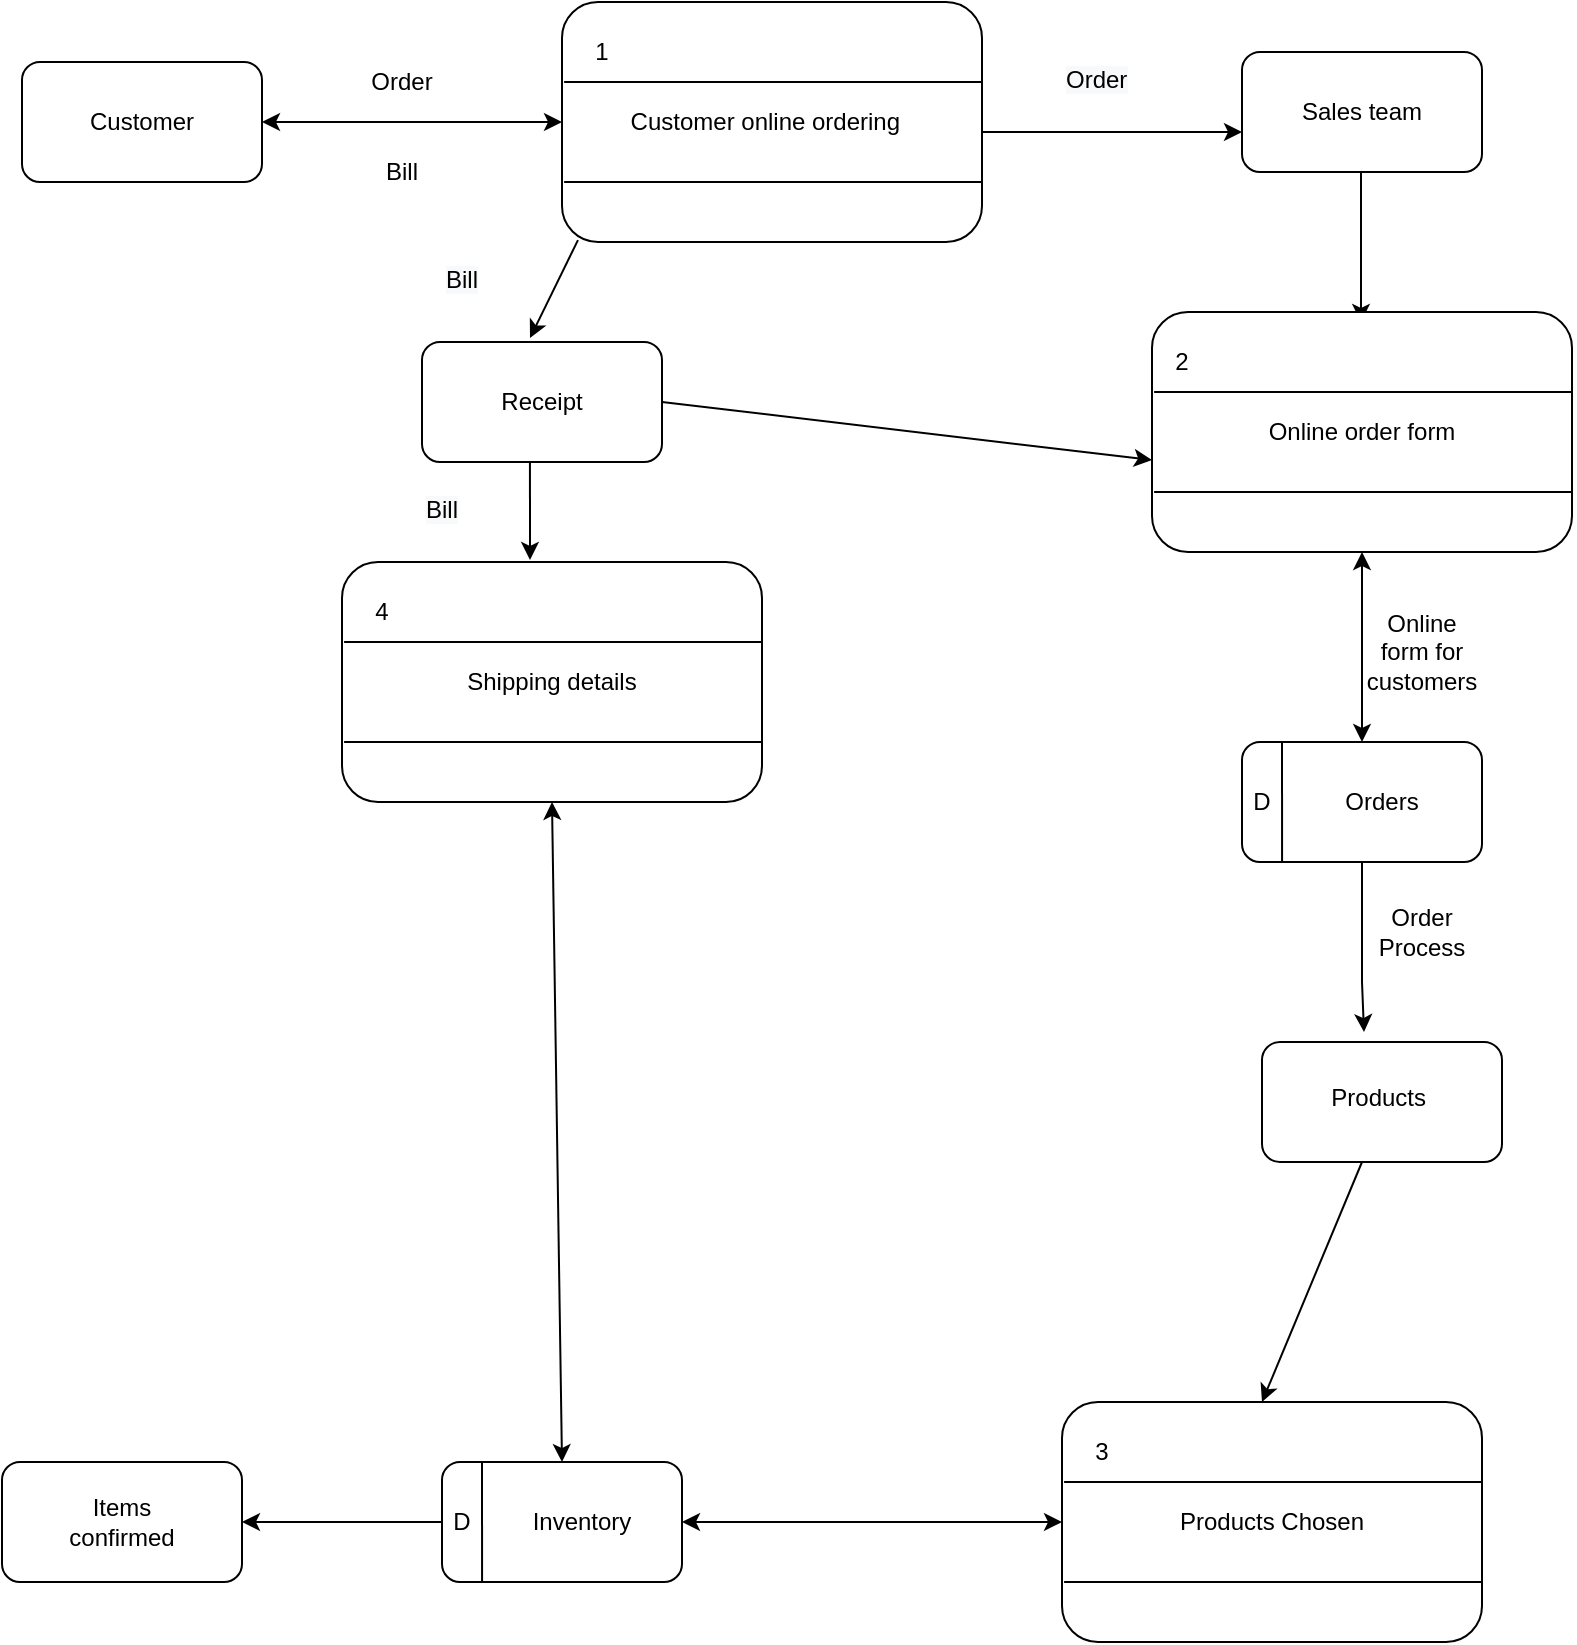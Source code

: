 <mxfile version="18.1.2" type="github">
  <diagram id="bfzW_d-6oRnT0RZYZXPe" name="Page-1">
    <mxGraphModel dx="2062" dy="1154" grid="1" gridSize="10" guides="1" tooltips="1" connect="1" arrows="1" fold="1" page="1" pageScale="1" pageWidth="850" pageHeight="1100" math="0" shadow="0">
      <root>
        <mxCell id="0" />
        <mxCell id="1" parent="0" />
        <mxCell id="C1VxZ8XKzOwLKLjluhn4-1" value="Customer online ordering&amp;nbsp;&amp;nbsp;" style="rounded=1;whiteSpace=wrap;html=1;" parent="1" vertex="1">
          <mxGeometry x="340" y="130" width="210" height="120" as="geometry" />
        </mxCell>
        <mxCell id="C1VxZ8XKzOwLKLjluhn4-3" value="" style="endArrow=none;html=1;rounded=0;entryX=0.005;entryY=0.375;entryDx=0;entryDy=0;entryPerimeter=0;" parent="1" edge="1">
          <mxGeometry width="50" height="50" relative="1" as="geometry">
            <mxPoint x="550" y="220" as="sourcePoint" />
            <mxPoint x="341.05" y="220" as="targetPoint" />
          </mxGeometry>
        </mxCell>
        <mxCell id="C1VxZ8XKzOwLKLjluhn4-4" value="" style="endArrow=none;html=1;rounded=0;entryX=0.005;entryY=0.375;entryDx=0;entryDy=0;entryPerimeter=0;" parent="1" edge="1">
          <mxGeometry width="50" height="50" relative="1" as="geometry">
            <mxPoint x="550" y="170" as="sourcePoint" />
            <mxPoint x="341.05" y="170" as="targetPoint" />
          </mxGeometry>
        </mxCell>
        <mxCell id="wWReXJp32-VLOhJJQEyG-62" value="" style="rounded=1;whiteSpace=wrap;html=1;" parent="1" vertex="1">
          <mxGeometry x="70" y="160" width="120" height="60" as="geometry" />
        </mxCell>
        <mxCell id="wWReXJp32-VLOhJJQEyG-68" value="" style="endArrow=classic;html=1;rounded=0;" parent="1" edge="1">
          <mxGeometry width="50" height="50" relative="1" as="geometry">
            <mxPoint x="550" y="195" as="sourcePoint" />
            <mxPoint x="680" y="195" as="targetPoint" />
          </mxGeometry>
        </mxCell>
        <mxCell id="wWReXJp32-VLOhJJQEyG-69" value="" style="endArrow=classic;startArrow=classic;html=1;rounded=0;" parent="1" edge="1">
          <mxGeometry width="50" height="50" relative="1" as="geometry">
            <mxPoint x="190" y="190" as="sourcePoint" />
            <mxPoint x="340" y="190" as="targetPoint" />
          </mxGeometry>
        </mxCell>
        <mxCell id="wWReXJp32-VLOhJJQEyG-70" value="" style="rounded=1;whiteSpace=wrap;html=1;" parent="1" vertex="1">
          <mxGeometry x="680" y="155" width="120" height="60" as="geometry" />
        </mxCell>
        <mxCell id="wWReXJp32-VLOhJJQEyG-73" value="Sales team" style="text;html=1;strokeColor=none;fillColor=none;align=center;verticalAlign=middle;whiteSpace=wrap;rounded=0;" parent="1" vertex="1">
          <mxGeometry x="690" y="170" width="100" height="30" as="geometry" />
        </mxCell>
        <mxCell id="wWReXJp32-VLOhJJQEyG-74" value="" style="endArrow=classic;html=1;rounded=0;" parent="1" edge="1">
          <mxGeometry width="50" height="50" relative="1" as="geometry">
            <mxPoint x="739.5" y="215" as="sourcePoint" />
            <mxPoint x="739.5" y="290" as="targetPoint" />
          </mxGeometry>
        </mxCell>
        <mxCell id="wWReXJp32-VLOhJJQEyG-78" value="Online order form" style="rounded=1;whiteSpace=wrap;html=1;" parent="1" vertex="1">
          <mxGeometry x="635" y="285" width="210" height="120" as="geometry" />
        </mxCell>
        <mxCell id="wWReXJp32-VLOhJJQEyG-79" value="" style="endArrow=none;html=1;rounded=0;entryX=0.005;entryY=0.375;entryDx=0;entryDy=0;entryPerimeter=0;" parent="1" edge="1">
          <mxGeometry width="50" height="50" relative="1" as="geometry">
            <mxPoint x="845" y="375" as="sourcePoint" />
            <mxPoint x="636.05" y="375" as="targetPoint" />
          </mxGeometry>
        </mxCell>
        <mxCell id="wWReXJp32-VLOhJJQEyG-80" value="" style="endArrow=none;html=1;rounded=0;entryX=0.005;entryY=0.375;entryDx=0;entryDy=0;entryPerimeter=0;" parent="1" edge="1">
          <mxGeometry width="50" height="50" relative="1" as="geometry">
            <mxPoint x="845" y="325" as="sourcePoint" />
            <mxPoint x="636.05" y="325" as="targetPoint" />
          </mxGeometry>
        </mxCell>
        <mxCell id="wWReXJp32-VLOhJJQEyG-81" value="" style="endArrow=classic;startArrow=classic;html=1;rounded=0;entryX=0.5;entryY=1;entryDx=0;entryDy=0;" parent="1" target="wWReXJp32-VLOhJJQEyG-78" edge="1">
          <mxGeometry width="50" height="50" relative="1" as="geometry">
            <mxPoint x="740" y="500" as="sourcePoint" />
            <mxPoint x="750" y="480" as="targetPoint" />
            <Array as="points" />
          </mxGeometry>
        </mxCell>
        <mxCell id="wWReXJp32-VLOhJJQEyG-82" value="Customer" style="text;html=1;strokeColor=none;fillColor=none;align=center;verticalAlign=middle;whiteSpace=wrap;rounded=0;" parent="1" vertex="1">
          <mxGeometry x="100" y="175" width="60" height="30" as="geometry" />
        </mxCell>
        <mxCell id="wWReXJp32-VLOhJJQEyG-83" value="" style="rounded=1;whiteSpace=wrap;html=1;" parent="1" vertex="1">
          <mxGeometry x="680" y="500" width="120" height="60" as="geometry" />
        </mxCell>
        <mxCell id="wWReXJp32-VLOhJJQEyG-84" value="" style="endArrow=none;html=1;rounded=0;exitX=0.167;exitY=1;exitDx=0;exitDy=0;exitPerimeter=0;" parent="1" source="wWReXJp32-VLOhJJQEyG-83" edge="1">
          <mxGeometry width="50" height="50" relative="1" as="geometry">
            <mxPoint x="670" y="550" as="sourcePoint" />
            <mxPoint x="700" y="500" as="targetPoint" />
          </mxGeometry>
        </mxCell>
        <mxCell id="wWReXJp32-VLOhJJQEyG-85" value="D" style="text;html=1;strokeColor=none;fillColor=none;align=center;verticalAlign=middle;whiteSpace=wrap;rounded=0;" parent="1" vertex="1">
          <mxGeometry x="680" y="515" width="20" height="30" as="geometry" />
        </mxCell>
        <mxCell id="wWReXJp32-VLOhJJQEyG-86" value="Orders" style="text;html=1;strokeColor=none;fillColor=none;align=center;verticalAlign=middle;whiteSpace=wrap;rounded=0;" parent="1" vertex="1">
          <mxGeometry x="700" y="515" width="100" height="30" as="geometry" />
        </mxCell>
        <mxCell id="wWReXJp32-VLOhJJQEyG-87" value="1" style="text;html=1;strokeColor=none;fillColor=none;align=center;verticalAlign=middle;whiteSpace=wrap;rounded=0;" parent="1" vertex="1">
          <mxGeometry x="330" y="140" width="60" height="30" as="geometry" />
        </mxCell>
        <mxCell id="wWReXJp32-VLOhJJQEyG-88" value="2" style="text;html=1;strokeColor=none;fillColor=none;align=center;verticalAlign=middle;whiteSpace=wrap;rounded=0;" parent="1" vertex="1">
          <mxGeometry x="620" y="295" width="60" height="30" as="geometry" />
        </mxCell>
        <mxCell id="wWReXJp32-VLOhJJQEyG-89" value="" style="endArrow=classic;html=1;rounded=0;exitX=0.5;exitY=1;exitDx=0;exitDy=0;entryX=0.425;entryY=-0.083;entryDx=0;entryDy=0;entryPerimeter=0;" parent="1" source="wWReXJp32-VLOhJJQEyG-83" edge="1" target="wWReXJp32-VLOhJJQEyG-90">
          <mxGeometry width="50" height="50" relative="1" as="geometry">
            <mxPoint x="680" y="640" as="sourcePoint" />
            <mxPoint x="640" y="670" as="targetPoint" />
            <Array as="points">
              <mxPoint x="740" y="620" />
            </Array>
          </mxGeometry>
        </mxCell>
        <mxCell id="wWReXJp32-VLOhJJQEyG-90" value="" style="rounded=1;whiteSpace=wrap;html=1;" parent="1" vertex="1">
          <mxGeometry x="690" y="650" width="120" height="60" as="geometry" />
        </mxCell>
        <mxCell id="wWReXJp32-VLOhJJQEyG-91" value="Products&amp;nbsp;" style="text;html=1;strokeColor=none;fillColor=none;align=center;verticalAlign=middle;whiteSpace=wrap;rounded=0;" parent="1" vertex="1">
          <mxGeometry x="700" y="665" width="100" height="25" as="geometry" />
        </mxCell>
        <mxCell id="19ECKn68sFGcYvQ7kJFy-1" value="Products Chosen" style="rounded=1;whiteSpace=wrap;html=1;" vertex="1" parent="1">
          <mxGeometry x="590" y="830" width="210" height="120" as="geometry" />
        </mxCell>
        <mxCell id="19ECKn68sFGcYvQ7kJFy-2" value="" style="endArrow=none;html=1;rounded=0;entryX=0.005;entryY=0.375;entryDx=0;entryDy=0;entryPerimeter=0;" edge="1" parent="1">
          <mxGeometry width="50" height="50" relative="1" as="geometry">
            <mxPoint x="800" y="920" as="sourcePoint" />
            <mxPoint x="591.05" y="920" as="targetPoint" />
          </mxGeometry>
        </mxCell>
        <mxCell id="19ECKn68sFGcYvQ7kJFy-3" value="" style="endArrow=none;html=1;rounded=0;entryX=0.005;entryY=0.375;entryDx=0;entryDy=0;entryPerimeter=0;" edge="1" parent="1">
          <mxGeometry width="50" height="50" relative="1" as="geometry">
            <mxPoint x="800" y="870" as="sourcePoint" />
            <mxPoint x="591.05" y="870" as="targetPoint" />
          </mxGeometry>
        </mxCell>
        <mxCell id="19ECKn68sFGcYvQ7kJFy-4" value="3" style="text;html=1;strokeColor=none;fillColor=none;align=center;verticalAlign=middle;whiteSpace=wrap;rounded=0;" vertex="1" parent="1">
          <mxGeometry x="580" y="840" width="60" height="30" as="geometry" />
        </mxCell>
        <mxCell id="19ECKn68sFGcYvQ7kJFy-6" value="" style="endArrow=classic;startArrow=classic;html=1;rounded=0;exitX=0;exitY=0.5;exitDx=0;exitDy=0;entryX=1;entryY=0.5;entryDx=0;entryDy=0;" edge="1" parent="1" source="19ECKn68sFGcYvQ7kJFy-1" target="19ECKn68sFGcYvQ7kJFy-10">
          <mxGeometry width="50" height="50" relative="1" as="geometry">
            <mxPoint x="470" y="910" as="sourcePoint" />
            <mxPoint x="470" y="890" as="targetPoint" />
          </mxGeometry>
        </mxCell>
        <mxCell id="19ECKn68sFGcYvQ7kJFy-7" value="" style="rounded=1;whiteSpace=wrap;html=1;" vertex="1" parent="1">
          <mxGeometry x="280" y="860" width="120" height="60" as="geometry" />
        </mxCell>
        <mxCell id="19ECKn68sFGcYvQ7kJFy-8" value="" style="endArrow=none;html=1;rounded=0;exitX=0.167;exitY=1;exitDx=0;exitDy=0;exitPerimeter=0;" edge="1" parent="1" source="19ECKn68sFGcYvQ7kJFy-7">
          <mxGeometry width="50" height="50" relative="1" as="geometry">
            <mxPoint x="270" y="910" as="sourcePoint" />
            <mxPoint x="300" y="860" as="targetPoint" />
          </mxGeometry>
        </mxCell>
        <mxCell id="19ECKn68sFGcYvQ7kJFy-9" value="D" style="text;html=1;strokeColor=none;fillColor=none;align=center;verticalAlign=middle;whiteSpace=wrap;rounded=0;" vertex="1" parent="1">
          <mxGeometry x="280" y="875" width="20" height="30" as="geometry" />
        </mxCell>
        <mxCell id="19ECKn68sFGcYvQ7kJFy-10" value="Inventory" style="text;html=1;strokeColor=none;fillColor=none;align=center;verticalAlign=middle;whiteSpace=wrap;rounded=0;" vertex="1" parent="1">
          <mxGeometry x="300" y="875" width="100" height="30" as="geometry" />
        </mxCell>
        <mxCell id="19ECKn68sFGcYvQ7kJFy-11" value="" style="endArrow=classic;html=1;rounded=0;exitX=0.038;exitY=0.992;exitDx=0;exitDy=0;exitPerimeter=0;entryX=0.45;entryY=-0.033;entryDx=0;entryDy=0;entryPerimeter=0;" edge="1" parent="1" source="C1VxZ8XKzOwLKLjluhn4-1" target="19ECKn68sFGcYvQ7kJFy-12">
          <mxGeometry width="50" height="50" relative="1" as="geometry">
            <mxPoint x="340" y="290" as="sourcePoint" />
            <mxPoint x="300" y="360" as="targetPoint" />
          </mxGeometry>
        </mxCell>
        <mxCell id="19ECKn68sFGcYvQ7kJFy-12" value="" style="rounded=1;whiteSpace=wrap;html=1;" vertex="1" parent="1">
          <mxGeometry x="270" y="300" width="120" height="60" as="geometry" />
        </mxCell>
        <mxCell id="19ECKn68sFGcYvQ7kJFy-13" value="Receipt" style="text;html=1;strokeColor=none;fillColor=none;align=center;verticalAlign=middle;whiteSpace=wrap;rounded=0;" vertex="1" parent="1">
          <mxGeometry x="300" y="315" width="60" height="30" as="geometry" />
        </mxCell>
        <mxCell id="19ECKn68sFGcYvQ7kJFy-14" value="" style="endArrow=classic;html=1;rounded=0;entryX=0;entryY=0.617;entryDx=0;entryDy=0;entryPerimeter=0;exitX=1;exitY=0.5;exitDx=0;exitDy=0;" edge="1" parent="1" source="19ECKn68sFGcYvQ7kJFy-12" target="wWReXJp32-VLOhJJQEyG-78">
          <mxGeometry width="50" height="50" relative="1" as="geometry">
            <mxPoint x="350" y="390" as="sourcePoint" />
            <mxPoint x="400" y="340" as="targetPoint" />
          </mxGeometry>
        </mxCell>
        <mxCell id="19ECKn68sFGcYvQ7kJFy-15" value="" style="endArrow=classic;html=1;rounded=0;exitX=0.038;exitY=0.992;exitDx=0;exitDy=0;exitPerimeter=0;" edge="1" parent="1">
          <mxGeometry width="50" height="50" relative="1" as="geometry">
            <mxPoint x="323.98" y="360" as="sourcePoint" />
            <mxPoint x="324" y="409" as="targetPoint" />
          </mxGeometry>
        </mxCell>
        <mxCell id="19ECKn68sFGcYvQ7kJFy-16" value="Shipping details" style="rounded=1;whiteSpace=wrap;html=1;" vertex="1" parent="1">
          <mxGeometry x="230" y="410" width="210" height="120" as="geometry" />
        </mxCell>
        <mxCell id="19ECKn68sFGcYvQ7kJFy-17" value="" style="endArrow=none;html=1;rounded=0;entryX=0.005;entryY=0.375;entryDx=0;entryDy=0;entryPerimeter=0;" edge="1" parent="1">
          <mxGeometry width="50" height="50" relative="1" as="geometry">
            <mxPoint x="440" y="500" as="sourcePoint" />
            <mxPoint x="231.05" y="500" as="targetPoint" />
          </mxGeometry>
        </mxCell>
        <mxCell id="19ECKn68sFGcYvQ7kJFy-18" value="" style="endArrow=none;html=1;rounded=0;entryX=0.005;entryY=0.375;entryDx=0;entryDy=0;entryPerimeter=0;" edge="1" parent="1">
          <mxGeometry width="50" height="50" relative="1" as="geometry">
            <mxPoint x="440" y="450" as="sourcePoint" />
            <mxPoint x="231.05" y="450" as="targetPoint" />
          </mxGeometry>
        </mxCell>
        <mxCell id="19ECKn68sFGcYvQ7kJFy-19" value="4" style="text;html=1;strokeColor=none;fillColor=none;align=center;verticalAlign=middle;whiteSpace=wrap;rounded=0;" vertex="1" parent="1">
          <mxGeometry x="220" y="420" width="60" height="30" as="geometry" />
        </mxCell>
        <mxCell id="19ECKn68sFGcYvQ7kJFy-20" value="" style="endArrow=classic;startArrow=classic;html=1;rounded=0;entryX=0.5;entryY=1;entryDx=0;entryDy=0;exitX=0.5;exitY=0;exitDx=0;exitDy=0;" edge="1" parent="1" source="19ECKn68sFGcYvQ7kJFy-7" target="19ECKn68sFGcYvQ7kJFy-16">
          <mxGeometry width="50" height="50" relative="1" as="geometry">
            <mxPoint x="330" y="850" as="sourcePoint" />
            <mxPoint x="370" y="570" as="targetPoint" />
          </mxGeometry>
        </mxCell>
        <mxCell id="19ECKn68sFGcYvQ7kJFy-21" value="" style="endArrow=classic;html=1;rounded=0;exitX=0;exitY=1;exitDx=0;exitDy=0;" edge="1" parent="1">
          <mxGeometry width="50" height="50" relative="1" as="geometry">
            <mxPoint x="740" y="710" as="sourcePoint" />
            <mxPoint x="690" y="830" as="targetPoint" />
          </mxGeometry>
        </mxCell>
        <mxCell id="19ECKn68sFGcYvQ7kJFy-22" value="Order Process" style="text;html=1;strokeColor=none;fillColor=none;align=center;verticalAlign=middle;whiteSpace=wrap;rounded=0;" vertex="1" parent="1">
          <mxGeometry x="740" y="580" width="60" height="30" as="geometry" />
        </mxCell>
        <mxCell id="19ECKn68sFGcYvQ7kJFy-23" value="Online form for customers" style="text;html=1;strokeColor=none;fillColor=none;align=center;verticalAlign=middle;whiteSpace=wrap;rounded=0;" vertex="1" parent="1">
          <mxGeometry x="740" y="440" width="60" height="30" as="geometry" />
        </mxCell>
        <mxCell id="19ECKn68sFGcYvQ7kJFy-24" value="" style="rounded=1;whiteSpace=wrap;html=1;" vertex="1" parent="1">
          <mxGeometry x="60" y="860" width="120" height="60" as="geometry" />
        </mxCell>
        <mxCell id="19ECKn68sFGcYvQ7kJFy-25" value="Items confirmed" style="text;html=1;strokeColor=none;fillColor=none;align=center;verticalAlign=middle;whiteSpace=wrap;rounded=0;" vertex="1" parent="1">
          <mxGeometry x="90" y="875" width="60" height="30" as="geometry" />
        </mxCell>
        <mxCell id="19ECKn68sFGcYvQ7kJFy-26" value="" style="endArrow=classic;html=1;rounded=0;entryX=1;entryY=0.5;entryDx=0;entryDy=0;exitX=0;exitY=0.5;exitDx=0;exitDy=0;" edge="1" parent="1" source="19ECKn68sFGcYvQ7kJFy-9" target="19ECKn68sFGcYvQ7kJFy-24">
          <mxGeometry width="50" height="50" relative="1" as="geometry">
            <mxPoint x="340" y="860" as="sourcePoint" />
            <mxPoint x="390" y="810" as="targetPoint" />
          </mxGeometry>
        </mxCell>
        <mxCell id="19ECKn68sFGcYvQ7kJFy-28" value="Order" style="text;html=1;strokeColor=none;fillColor=none;align=center;verticalAlign=middle;whiteSpace=wrap;rounded=0;" vertex="1" parent="1">
          <mxGeometry x="230" y="155" width="60" height="30" as="geometry" />
        </mxCell>
        <mxCell id="19ECKn68sFGcYvQ7kJFy-29" value="&lt;span style=&quot;color: rgb(0, 0, 0); font-family: Helvetica; font-size: 12px; font-style: normal; font-variant-ligatures: normal; font-variant-caps: normal; font-weight: 400; letter-spacing: normal; orphans: 2; text-align: center; text-indent: 0px; text-transform: none; widows: 2; word-spacing: 0px; -webkit-text-stroke-width: 0px; background-color: rgb(248, 249, 250); text-decoration-thickness: initial; text-decoration-style: initial; text-decoration-color: initial; float: none; display: inline !important;&quot;&gt;Order&lt;/span&gt;" style="text;whiteSpace=wrap;html=1;" vertex="1" parent="1">
          <mxGeometry x="590" y="155" width="60" height="30" as="geometry" />
        </mxCell>
        <mxCell id="19ECKn68sFGcYvQ7kJFy-30" value="Bill" style="text;html=1;strokeColor=none;fillColor=none;align=center;verticalAlign=middle;whiteSpace=wrap;rounded=0;" vertex="1" parent="1">
          <mxGeometry x="230" y="200" width="60" height="30" as="geometry" />
        </mxCell>
        <mxCell id="19ECKn68sFGcYvQ7kJFy-31" value="&lt;span style=&quot;color: rgb(0, 0, 0); font-family: Helvetica; font-size: 12px; font-style: normal; font-variant-ligatures: normal; font-variant-caps: normal; font-weight: 400; letter-spacing: normal; orphans: 2; text-align: center; text-indent: 0px; text-transform: none; widows: 2; word-spacing: 0px; -webkit-text-stroke-width: 0px; background-color: rgb(248, 249, 250); text-decoration-thickness: initial; text-decoration-style: initial; text-decoration-color: initial; float: none; display: inline !important;&quot;&gt;Bill&lt;/span&gt;" style="text;whiteSpace=wrap;html=1;" vertex="1" parent="1">
          <mxGeometry x="270" y="370" width="40" height="30" as="geometry" />
        </mxCell>
        <mxCell id="19ECKn68sFGcYvQ7kJFy-32" value="&lt;span style=&quot;color: rgb(0, 0, 0); font-family: Helvetica; font-size: 12px; font-style: normal; font-variant-ligatures: normal; font-variant-caps: normal; font-weight: 400; letter-spacing: normal; orphans: 2; text-align: center; text-indent: 0px; text-transform: none; widows: 2; word-spacing: 0px; -webkit-text-stroke-width: 0px; background-color: rgb(248, 249, 250); text-decoration-thickness: initial; text-decoration-style: initial; text-decoration-color: initial; float: none; display: inline !important;&quot;&gt;Bill&lt;/span&gt;" style="text;whiteSpace=wrap;html=1;" vertex="1" parent="1">
          <mxGeometry x="280" y="255" width="40" height="30" as="geometry" />
        </mxCell>
      </root>
    </mxGraphModel>
  </diagram>
</mxfile>
